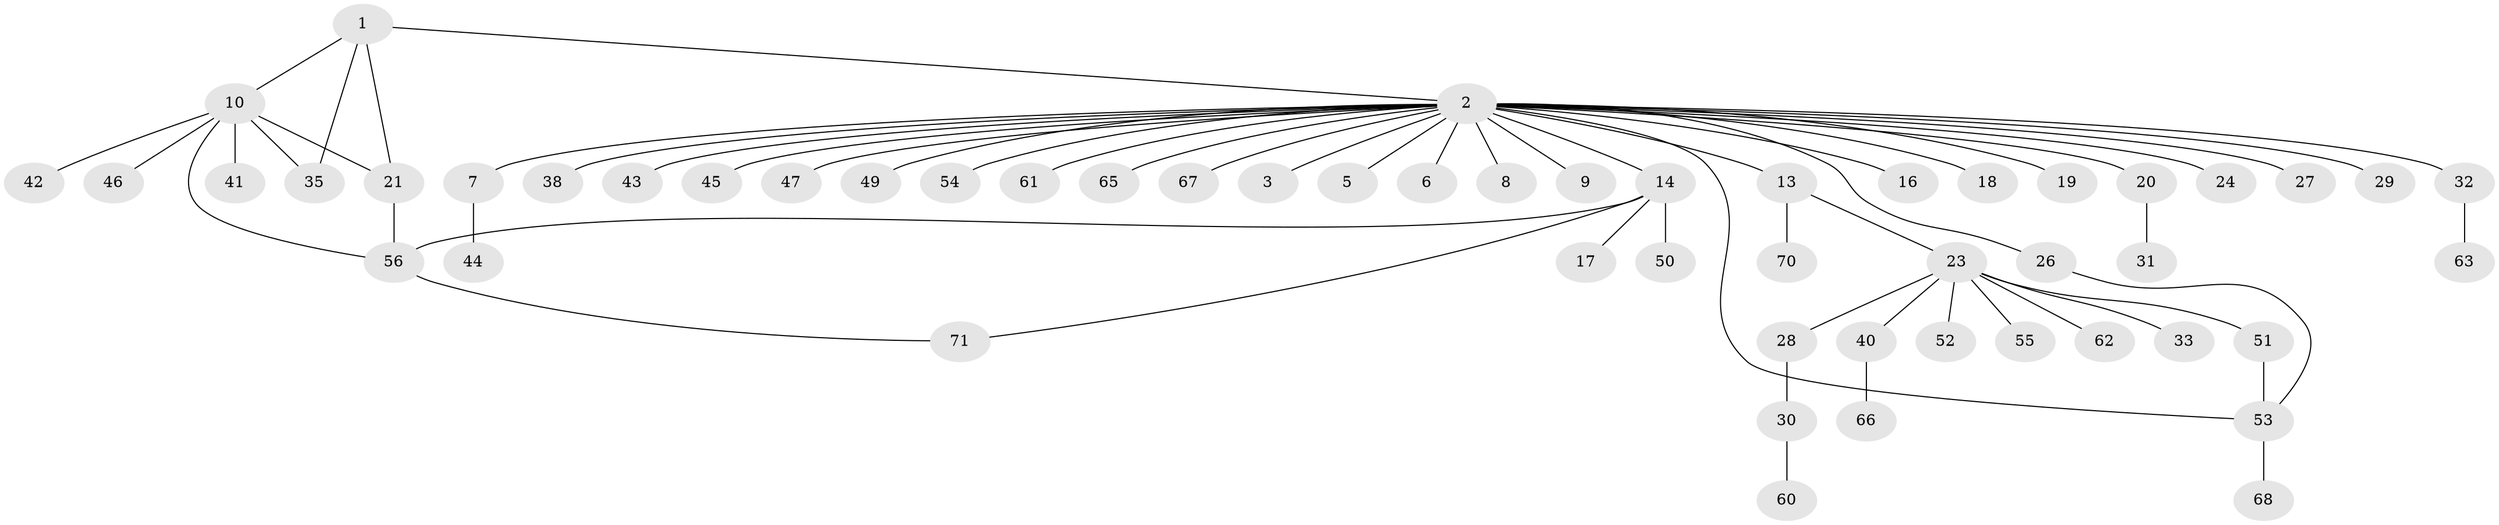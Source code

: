 // original degree distribution, {5: 0.028169014084507043, 8: 0.014084507042253521, 2: 0.22535211267605634, 22: 0.014084507042253521, 1: 0.5774647887323944, 4: 0.04225352112676056, 6: 0.028169014084507043, 3: 0.056338028169014086, 7: 0.014084507042253521}
// Generated by graph-tools (version 1.1) at 2025/11/02/27/25 16:11:11]
// undirected, 55 vertices, 61 edges
graph export_dot {
graph [start="1"]
  node [color=gray90,style=filled];
  1 [super="+39"];
  2 [super="+4"];
  3 [super="+25"];
  5;
  6;
  7 [super="+12"];
  8;
  9;
  10 [super="+11"];
  13 [super="+22"];
  14 [super="+15"];
  16;
  17;
  18 [super="+64"];
  19;
  20 [super="+34"];
  21;
  23 [super="+36"];
  24;
  26;
  27;
  28;
  29;
  30 [super="+37"];
  31;
  32 [super="+58"];
  33;
  35;
  38;
  40;
  41 [super="+48"];
  42;
  43;
  44;
  45;
  46;
  47;
  49;
  50;
  51 [super="+57"];
  52;
  53 [super="+59"];
  54;
  55;
  56 [super="+69"];
  60;
  61;
  62;
  63;
  65;
  66;
  67;
  68;
  70;
  71;
  1 -- 2;
  1 -- 10;
  1 -- 21;
  1 -- 35;
  2 -- 3;
  2 -- 14;
  2 -- 32;
  2 -- 38;
  2 -- 49;
  2 -- 54;
  2 -- 65;
  2 -- 67;
  2 -- 5;
  2 -- 6;
  2 -- 7;
  2 -- 8;
  2 -- 9;
  2 -- 13;
  2 -- 16;
  2 -- 18;
  2 -- 19;
  2 -- 20;
  2 -- 24;
  2 -- 26;
  2 -- 27;
  2 -- 29;
  2 -- 43;
  2 -- 45;
  2 -- 47;
  2 -- 53;
  2 -- 61;
  7 -- 44;
  10 -- 21;
  10 -- 35;
  10 -- 42;
  10 -- 56;
  10 -- 41 [weight=2];
  10 -- 46;
  13 -- 23;
  13 -- 70;
  14 -- 17;
  14 -- 50;
  14 -- 56;
  14 -- 71;
  20 -- 31;
  21 -- 56;
  23 -- 28;
  23 -- 33;
  23 -- 51;
  23 -- 52;
  23 -- 62;
  23 -- 40;
  23 -- 55;
  26 -- 53;
  28 -- 30;
  30 -- 60;
  32 -- 63;
  40 -- 66;
  51 -- 53;
  53 -- 68;
  56 -- 71;
}
